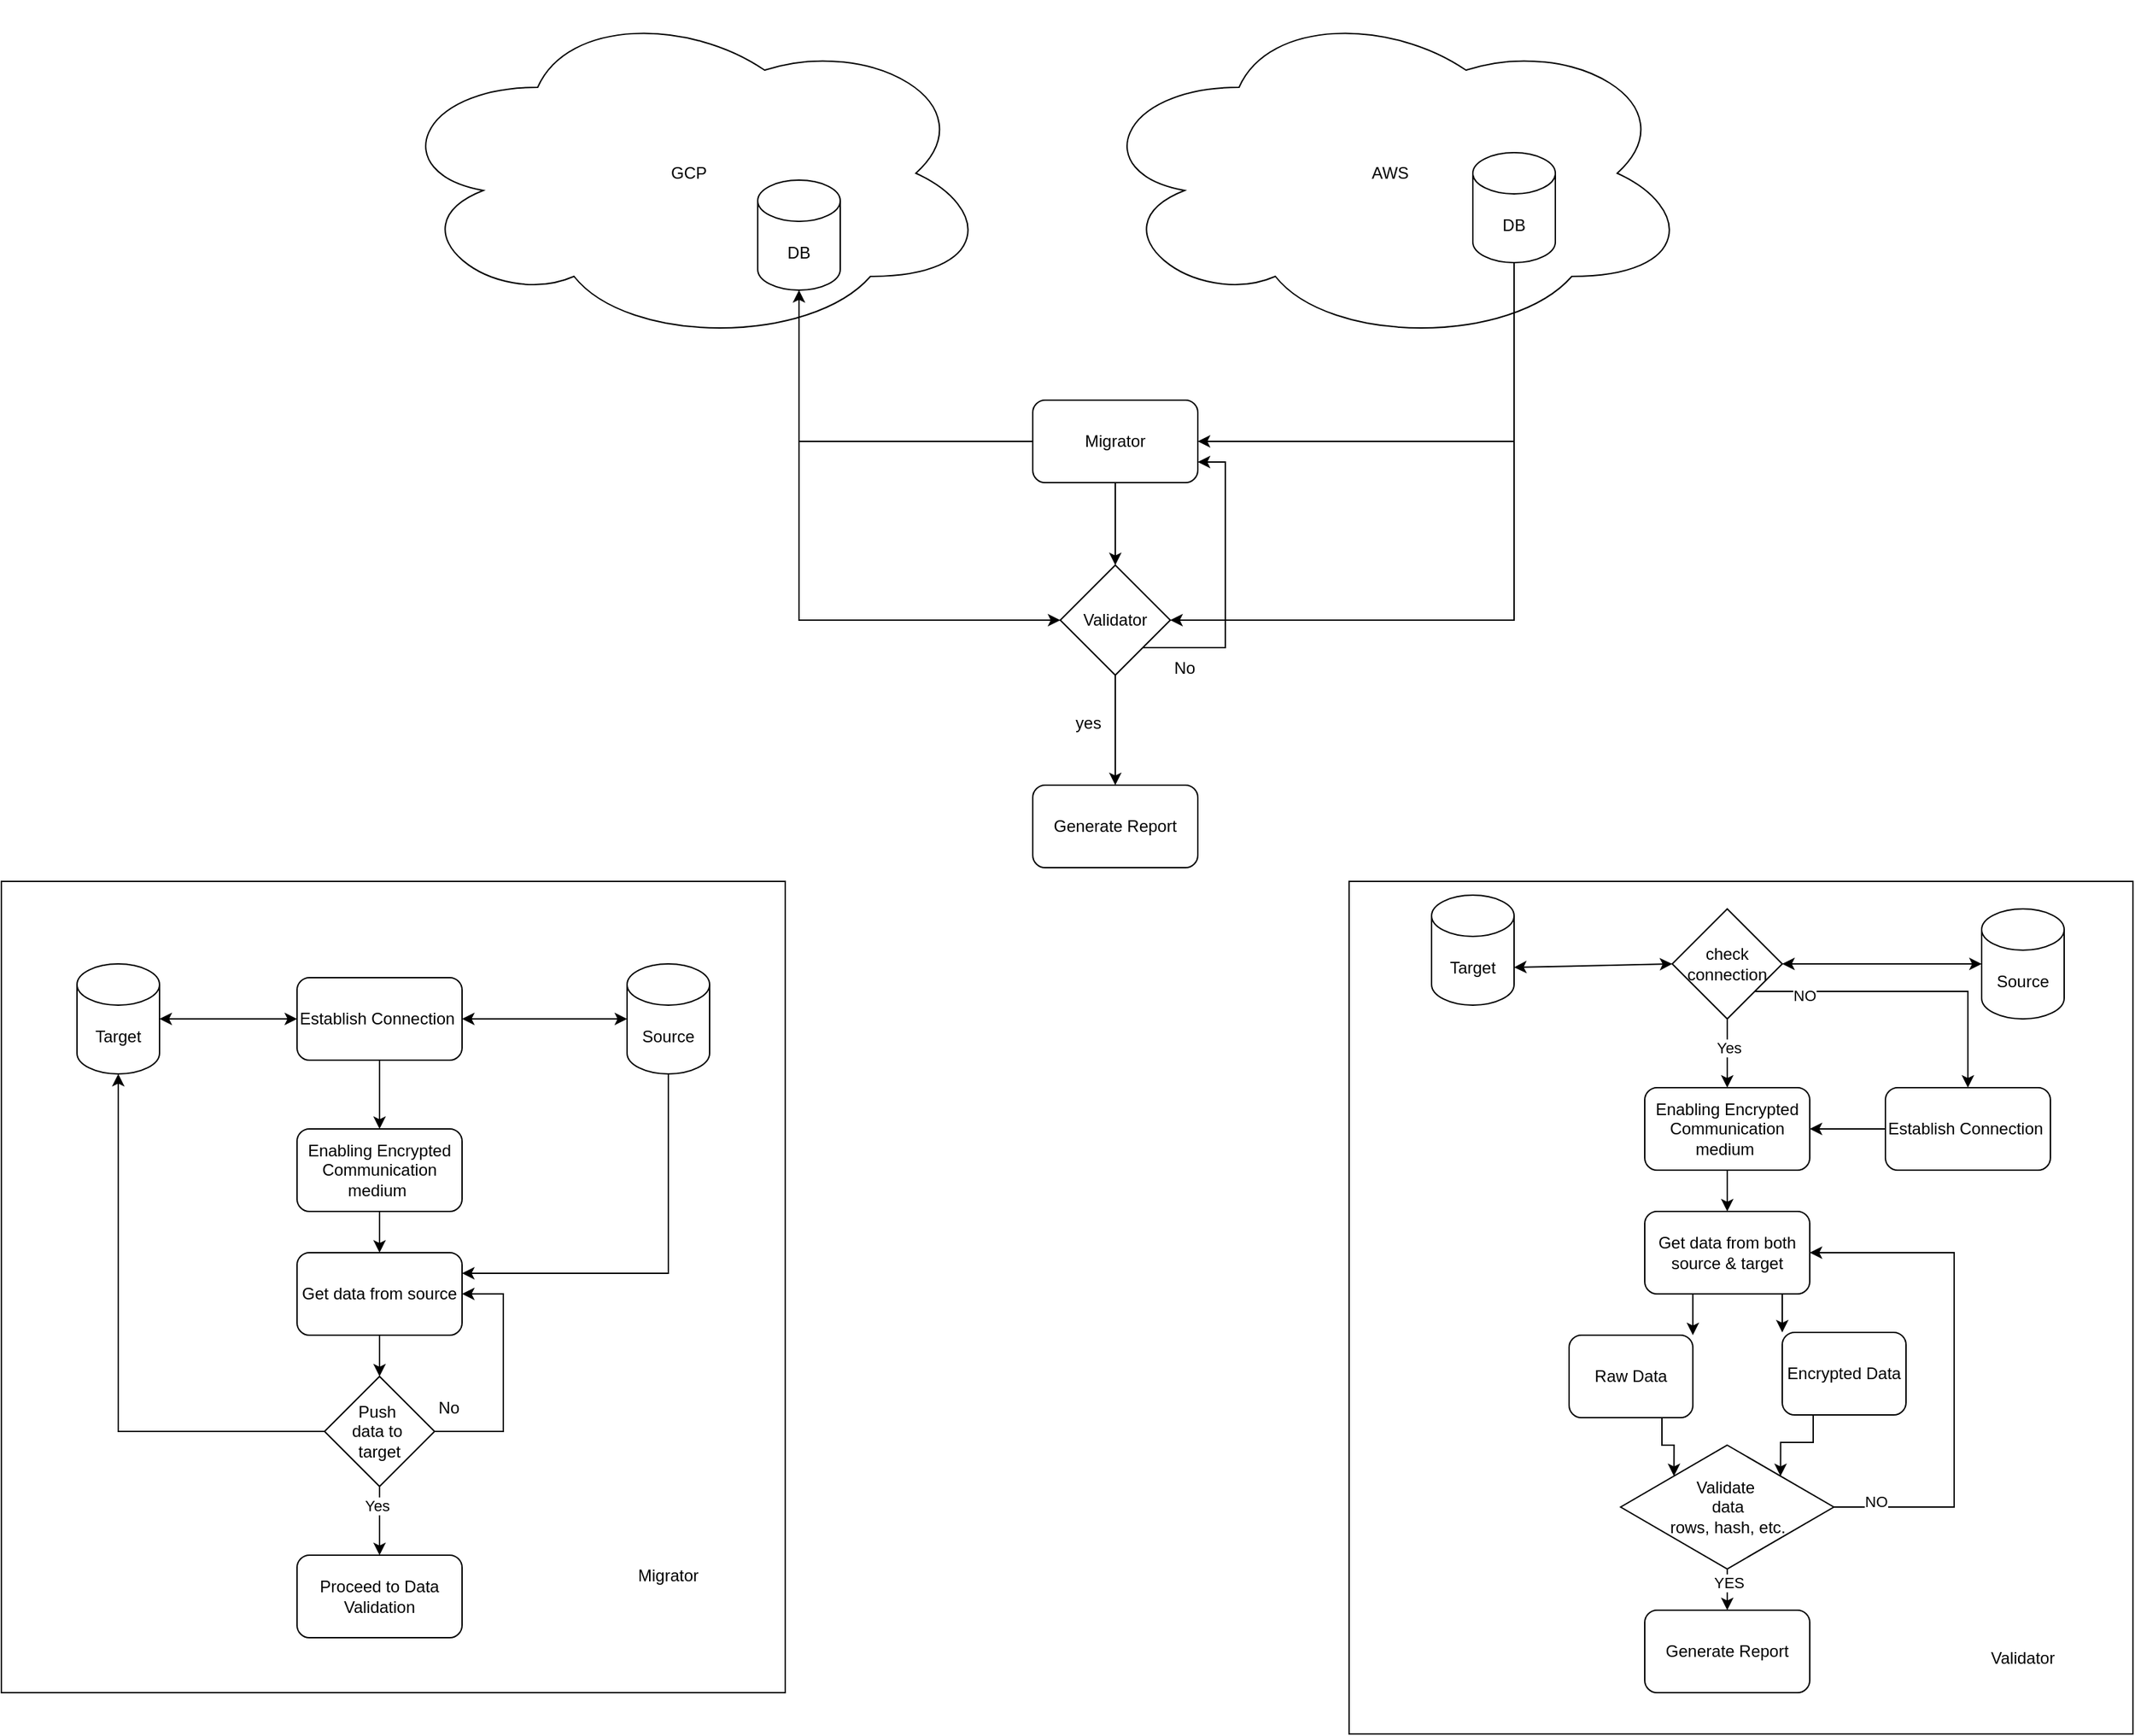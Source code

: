 <mxfile version="22.1.21" type="device">
  <diagram name="Page-1" id="gSGsMR3R6fLhj4QWgUW0">
    <mxGraphModel dx="4583" dy="2649" grid="1" gridSize="10" guides="1" tooltips="1" connect="1" arrows="1" fold="1" page="1" pageScale="1" pageWidth="850" pageHeight="1100" math="0" shadow="0">
      <root>
        <mxCell id="0" />
        <mxCell id="1" parent="0" />
        <mxCell id="OLzSjEdEvd_OAoApnBqM-49" value="" style="rounded=0;whiteSpace=wrap;html=1;" vertex="1" parent="1">
          <mxGeometry x="-1650" y="-440" width="570" height="590" as="geometry" />
        </mxCell>
        <mxCell id="OLzSjEdEvd_OAoApnBqM-1" value="AWS" style="ellipse;shape=cloud;whiteSpace=wrap;html=1;" vertex="1" parent="1">
          <mxGeometry x="-860" y="-1080" width="440" height="250" as="geometry" />
        </mxCell>
        <mxCell id="OLzSjEdEvd_OAoApnBqM-3" value="GCP" style="ellipse;shape=cloud;whiteSpace=wrap;html=1;" vertex="1" parent="1">
          <mxGeometry x="-1370" y="-1080" width="440" height="250" as="geometry" />
        </mxCell>
        <mxCell id="OLzSjEdEvd_OAoApnBqM-7" style="edgeStyle=orthogonalEdgeStyle;rounded=0;orthogonalLoop=1;jettySize=auto;html=1;exitX=0.5;exitY=1;exitDx=0;exitDy=0;exitPerimeter=0;entryX=1;entryY=0.5;entryDx=0;entryDy=0;" edge="1" parent="1" source="OLzSjEdEvd_OAoApnBqM-4" target="OLzSjEdEvd_OAoApnBqM-6">
          <mxGeometry relative="1" as="geometry" />
        </mxCell>
        <mxCell id="OLzSjEdEvd_OAoApnBqM-10" style="edgeStyle=orthogonalEdgeStyle;rounded=0;orthogonalLoop=1;jettySize=auto;html=1;exitX=0.5;exitY=1;exitDx=0;exitDy=0;exitPerimeter=0;entryX=1;entryY=0.5;entryDx=0;entryDy=0;" edge="1" parent="1" source="OLzSjEdEvd_OAoApnBqM-4" target="OLzSjEdEvd_OAoApnBqM-13">
          <mxGeometry relative="1" as="geometry">
            <mxPoint x="-780" y="-640" as="targetPoint" />
          </mxGeometry>
        </mxCell>
        <mxCell id="OLzSjEdEvd_OAoApnBqM-4" value="DB" style="shape=cylinder3;whiteSpace=wrap;html=1;boundedLbl=1;backgroundOutline=1;size=15;" vertex="1" parent="1">
          <mxGeometry x="-580" y="-970" width="60" height="80" as="geometry" />
        </mxCell>
        <mxCell id="OLzSjEdEvd_OAoApnBqM-11" style="edgeStyle=orthogonalEdgeStyle;rounded=0;orthogonalLoop=1;jettySize=auto;html=1;exitX=0.5;exitY=1;exitDx=0;exitDy=0;exitPerimeter=0;entryX=0;entryY=0.5;entryDx=0;entryDy=0;" edge="1" parent="1" source="OLzSjEdEvd_OAoApnBqM-5" target="OLzSjEdEvd_OAoApnBqM-13">
          <mxGeometry relative="1" as="geometry">
            <mxPoint x="-900" y="-640" as="targetPoint" />
          </mxGeometry>
        </mxCell>
        <mxCell id="OLzSjEdEvd_OAoApnBqM-5" value="DB" style="shape=cylinder3;whiteSpace=wrap;html=1;boundedLbl=1;backgroundOutline=1;size=15;" vertex="1" parent="1">
          <mxGeometry x="-1100" y="-950" width="60" height="80" as="geometry" />
        </mxCell>
        <mxCell id="OLzSjEdEvd_OAoApnBqM-12" style="edgeStyle=orthogonalEdgeStyle;rounded=0;orthogonalLoop=1;jettySize=auto;html=1;exitX=0.5;exitY=1;exitDx=0;exitDy=0;entryX=0.5;entryY=0;entryDx=0;entryDy=0;" edge="1" parent="1" source="OLzSjEdEvd_OAoApnBqM-6">
          <mxGeometry relative="1" as="geometry">
            <mxPoint x="-840" y="-670" as="targetPoint" />
          </mxGeometry>
        </mxCell>
        <mxCell id="OLzSjEdEvd_OAoApnBqM-6" value="Migrator" style="rounded=1;whiteSpace=wrap;html=1;" vertex="1" parent="1">
          <mxGeometry x="-900" y="-790" width="120" height="60" as="geometry" />
        </mxCell>
        <mxCell id="OLzSjEdEvd_OAoApnBqM-8" style="edgeStyle=orthogonalEdgeStyle;rounded=0;orthogonalLoop=1;jettySize=auto;html=1;exitX=0;exitY=0.5;exitDx=0;exitDy=0;entryX=0.5;entryY=1;entryDx=0;entryDy=0;entryPerimeter=0;" edge="1" parent="1" source="OLzSjEdEvd_OAoApnBqM-6" target="OLzSjEdEvd_OAoApnBqM-5">
          <mxGeometry relative="1" as="geometry" />
        </mxCell>
        <mxCell id="OLzSjEdEvd_OAoApnBqM-16" style="edgeStyle=orthogonalEdgeStyle;rounded=0;orthogonalLoop=1;jettySize=auto;html=1;exitX=0.5;exitY=1;exitDx=0;exitDy=0;entryX=0.5;entryY=0;entryDx=0;entryDy=0;" edge="1" parent="1" source="OLzSjEdEvd_OAoApnBqM-13" target="OLzSjEdEvd_OAoApnBqM-15">
          <mxGeometry relative="1" as="geometry" />
        </mxCell>
        <mxCell id="OLzSjEdEvd_OAoApnBqM-19" style="edgeStyle=orthogonalEdgeStyle;rounded=0;orthogonalLoop=1;jettySize=auto;html=1;exitX=1;exitY=1;exitDx=0;exitDy=0;entryX=1;entryY=0.75;entryDx=0;entryDy=0;" edge="1" parent="1" source="OLzSjEdEvd_OAoApnBqM-13" target="OLzSjEdEvd_OAoApnBqM-6">
          <mxGeometry relative="1" as="geometry">
            <mxPoint x="-780" y="-605" as="sourcePoint" />
            <mxPoint x="-740" y="-740" as="targetPoint" />
            <Array as="points">
              <mxPoint x="-760" y="-610" />
              <mxPoint x="-760" y="-745" />
            </Array>
          </mxGeometry>
        </mxCell>
        <mxCell id="OLzSjEdEvd_OAoApnBqM-13" value="Validator" style="rhombus;whiteSpace=wrap;html=1;" vertex="1" parent="1">
          <mxGeometry x="-880" y="-670" width="80" height="80" as="geometry" />
        </mxCell>
        <mxCell id="OLzSjEdEvd_OAoApnBqM-15" value="Generate Report" style="rounded=1;whiteSpace=wrap;html=1;" vertex="1" parent="1">
          <mxGeometry x="-900" y="-510" width="120" height="60" as="geometry" />
        </mxCell>
        <mxCell id="OLzSjEdEvd_OAoApnBqM-17" value="yes" style="text;html=1;align=center;verticalAlign=middle;resizable=0;points=[];autosize=1;strokeColor=none;fillColor=none;" vertex="1" parent="1">
          <mxGeometry x="-880" y="-570" width="40" height="30" as="geometry" />
        </mxCell>
        <mxCell id="OLzSjEdEvd_OAoApnBqM-20" value="No" style="text;html=1;align=center;verticalAlign=middle;resizable=0;points=[];autosize=1;strokeColor=none;fillColor=none;" vertex="1" parent="1">
          <mxGeometry x="-810" y="-610" width="40" height="30" as="geometry" />
        </mxCell>
        <mxCell id="OLzSjEdEvd_OAoApnBqM-37" style="edgeStyle=orthogonalEdgeStyle;rounded=0;orthogonalLoop=1;jettySize=auto;html=1;exitX=0.5;exitY=1;exitDx=0;exitDy=0;exitPerimeter=0;entryX=1;entryY=0.25;entryDx=0;entryDy=0;" edge="1" parent="1" source="OLzSjEdEvd_OAoApnBqM-22" target="OLzSjEdEvd_OAoApnBqM-35">
          <mxGeometry relative="1" as="geometry" />
        </mxCell>
        <mxCell id="OLzSjEdEvd_OAoApnBqM-22" value="Source" style="shape=cylinder3;whiteSpace=wrap;html=1;boundedLbl=1;backgroundOutline=1;size=15;" vertex="1" parent="1">
          <mxGeometry x="-1195" y="-380" width="60" height="80" as="geometry" />
        </mxCell>
        <mxCell id="OLzSjEdEvd_OAoApnBqM-23" value="Target" style="shape=cylinder3;whiteSpace=wrap;html=1;boundedLbl=1;backgroundOutline=1;size=15;" vertex="1" parent="1">
          <mxGeometry x="-1595" y="-380" width="60" height="80" as="geometry" />
        </mxCell>
        <mxCell id="OLzSjEdEvd_OAoApnBqM-34" style="edgeStyle=orthogonalEdgeStyle;rounded=0;orthogonalLoop=1;jettySize=auto;html=1;exitX=0.5;exitY=1;exitDx=0;exitDy=0;entryX=0.5;entryY=0;entryDx=0;entryDy=0;" edge="1" parent="1" source="OLzSjEdEvd_OAoApnBqM-27" target="OLzSjEdEvd_OAoApnBqM-33">
          <mxGeometry relative="1" as="geometry" />
        </mxCell>
        <mxCell id="OLzSjEdEvd_OAoApnBqM-27" value="Establish Connection&amp;nbsp;" style="rounded=1;whiteSpace=wrap;html=1;" vertex="1" parent="1">
          <mxGeometry x="-1435" y="-370" width="120" height="60" as="geometry" />
        </mxCell>
        <mxCell id="OLzSjEdEvd_OAoApnBqM-28" value="" style="endArrow=classic;startArrow=classic;html=1;rounded=0;entryX=0;entryY=0.5;entryDx=0;entryDy=0;entryPerimeter=0;exitX=1;exitY=0.5;exitDx=0;exitDy=0;" edge="1" parent="1" source="OLzSjEdEvd_OAoApnBqM-27" target="OLzSjEdEvd_OAoApnBqM-22">
          <mxGeometry width="50" height="50" relative="1" as="geometry">
            <mxPoint x="-1235" y="-230" as="sourcePoint" />
            <mxPoint x="-1185" y="-280" as="targetPoint" />
          </mxGeometry>
        </mxCell>
        <mxCell id="OLzSjEdEvd_OAoApnBqM-29" value="" style="endArrow=classic;startArrow=classic;html=1;rounded=0;entryX=0;entryY=0.5;entryDx=0;entryDy=0;exitX=1;exitY=0.5;exitDx=0;exitDy=0;exitPerimeter=0;" edge="1" parent="1" source="OLzSjEdEvd_OAoApnBqM-23" target="OLzSjEdEvd_OAoApnBqM-27">
          <mxGeometry width="50" height="50" relative="1" as="geometry">
            <mxPoint x="-1235" y="-230" as="sourcePoint" />
            <mxPoint x="-1185" y="-280" as="targetPoint" />
          </mxGeometry>
        </mxCell>
        <mxCell id="OLzSjEdEvd_OAoApnBqM-36" style="edgeStyle=orthogonalEdgeStyle;rounded=0;orthogonalLoop=1;jettySize=auto;html=1;exitX=0.5;exitY=1;exitDx=0;exitDy=0;entryX=0.5;entryY=0;entryDx=0;entryDy=0;" edge="1" parent="1" source="OLzSjEdEvd_OAoApnBqM-33" target="OLzSjEdEvd_OAoApnBqM-35">
          <mxGeometry relative="1" as="geometry" />
        </mxCell>
        <mxCell id="OLzSjEdEvd_OAoApnBqM-33" value="Enabling Encrypted Communication medium&amp;nbsp;" style="rounded=1;whiteSpace=wrap;html=1;" vertex="1" parent="1">
          <mxGeometry x="-1435" y="-260" width="120" height="60" as="geometry" />
        </mxCell>
        <mxCell id="OLzSjEdEvd_OAoApnBqM-41" style="edgeStyle=orthogonalEdgeStyle;rounded=0;orthogonalLoop=1;jettySize=auto;html=1;exitX=0.5;exitY=1;exitDx=0;exitDy=0;entryX=0.5;entryY=0;entryDx=0;entryDy=0;" edge="1" parent="1" source="OLzSjEdEvd_OAoApnBqM-35" target="OLzSjEdEvd_OAoApnBqM-40">
          <mxGeometry relative="1" as="geometry" />
        </mxCell>
        <mxCell id="OLzSjEdEvd_OAoApnBqM-35" value="Get data from source" style="rounded=1;whiteSpace=wrap;html=1;" vertex="1" parent="1">
          <mxGeometry x="-1435" y="-170" width="120" height="60" as="geometry" />
        </mxCell>
        <mxCell id="OLzSjEdEvd_OAoApnBqM-44" style="edgeStyle=orthogonalEdgeStyle;rounded=0;orthogonalLoop=1;jettySize=auto;html=1;exitX=1;exitY=0.5;exitDx=0;exitDy=0;entryX=1;entryY=0.5;entryDx=0;entryDy=0;" edge="1" parent="1" source="OLzSjEdEvd_OAoApnBqM-40" target="OLzSjEdEvd_OAoApnBqM-35">
          <mxGeometry relative="1" as="geometry">
            <Array as="points">
              <mxPoint x="-1285" y="-40" />
              <mxPoint x="-1285" y="-140" />
            </Array>
          </mxGeometry>
        </mxCell>
        <mxCell id="OLzSjEdEvd_OAoApnBqM-47" style="edgeStyle=orthogonalEdgeStyle;rounded=0;orthogonalLoop=1;jettySize=auto;html=1;exitX=0.5;exitY=1;exitDx=0;exitDy=0;entryX=0.5;entryY=0;entryDx=0;entryDy=0;" edge="1" parent="1" source="OLzSjEdEvd_OAoApnBqM-40" target="OLzSjEdEvd_OAoApnBqM-46">
          <mxGeometry relative="1" as="geometry" />
        </mxCell>
        <mxCell id="OLzSjEdEvd_OAoApnBqM-83" value="Yes" style="edgeLabel;html=1;align=center;verticalAlign=middle;resizable=0;points=[];" vertex="1" connectable="0" parent="OLzSjEdEvd_OAoApnBqM-47">
          <mxGeometry x="-0.449" y="-2" relative="1" as="geometry">
            <mxPoint as="offset" />
          </mxGeometry>
        </mxCell>
        <mxCell id="OLzSjEdEvd_OAoApnBqM-40" value="Push&amp;nbsp;&lt;br&gt;data to&amp;nbsp;&lt;br&gt;target" style="rhombus;whiteSpace=wrap;html=1;" vertex="1" parent="1">
          <mxGeometry x="-1415" y="-80" width="80" height="80" as="geometry" />
        </mxCell>
        <mxCell id="OLzSjEdEvd_OAoApnBqM-42" style="edgeStyle=orthogonalEdgeStyle;rounded=0;orthogonalLoop=1;jettySize=auto;html=1;exitX=0;exitY=0.5;exitDx=0;exitDy=0;entryX=0.5;entryY=1;entryDx=0;entryDy=0;entryPerimeter=0;" edge="1" parent="1" source="OLzSjEdEvd_OAoApnBqM-40" target="OLzSjEdEvd_OAoApnBqM-23">
          <mxGeometry relative="1" as="geometry" />
        </mxCell>
        <mxCell id="OLzSjEdEvd_OAoApnBqM-45" value="No" style="text;html=1;align=center;verticalAlign=middle;resizable=0;points=[];autosize=1;strokeColor=none;fillColor=none;" vertex="1" parent="1">
          <mxGeometry x="-1345" y="-72" width="40" height="30" as="geometry" />
        </mxCell>
        <mxCell id="OLzSjEdEvd_OAoApnBqM-46" value="Proceed to Data Validation" style="rounded=1;whiteSpace=wrap;html=1;" vertex="1" parent="1">
          <mxGeometry x="-1435" y="50" width="120" height="60" as="geometry" />
        </mxCell>
        <mxCell id="OLzSjEdEvd_OAoApnBqM-50" value="Migrator" style="text;html=1;strokeColor=none;fillColor=none;align=center;verticalAlign=middle;whiteSpace=wrap;rounded=0;" vertex="1" parent="1">
          <mxGeometry x="-1195" y="50" width="60" height="30" as="geometry" />
        </mxCell>
        <mxCell id="OLzSjEdEvd_OAoApnBqM-52" value="" style="rounded=0;whiteSpace=wrap;html=1;" vertex="1" parent="1">
          <mxGeometry x="-670" y="-440" width="570" height="620" as="geometry" />
        </mxCell>
        <mxCell id="OLzSjEdEvd_OAoApnBqM-53" value="Target" style="shape=cylinder3;whiteSpace=wrap;html=1;boundedLbl=1;backgroundOutline=1;size=15;" vertex="1" parent="1">
          <mxGeometry x="-610" y="-430" width="60" height="80" as="geometry" />
        </mxCell>
        <mxCell id="OLzSjEdEvd_OAoApnBqM-54" value="Source" style="shape=cylinder3;whiteSpace=wrap;html=1;boundedLbl=1;backgroundOutline=1;size=15;" vertex="1" parent="1">
          <mxGeometry x="-210" y="-420" width="60" height="80" as="geometry" />
        </mxCell>
        <mxCell id="OLzSjEdEvd_OAoApnBqM-67" style="edgeStyle=orthogonalEdgeStyle;rounded=0;orthogonalLoop=1;jettySize=auto;html=1;exitX=0.5;exitY=1;exitDx=0;exitDy=0;entryX=0.5;entryY=0;entryDx=0;entryDy=0;" edge="1" parent="1" source="OLzSjEdEvd_OAoApnBqM-55" target="OLzSjEdEvd_OAoApnBqM-61">
          <mxGeometry relative="1" as="geometry" />
        </mxCell>
        <mxCell id="OLzSjEdEvd_OAoApnBqM-81" value="Yes" style="edgeLabel;html=1;align=center;verticalAlign=middle;resizable=0;points=[];" vertex="1" connectable="0" parent="OLzSjEdEvd_OAoApnBqM-67">
          <mxGeometry x="-0.162" y="1" relative="1" as="geometry">
            <mxPoint as="offset" />
          </mxGeometry>
        </mxCell>
        <mxCell id="OLzSjEdEvd_OAoApnBqM-78" style="edgeStyle=orthogonalEdgeStyle;rounded=0;orthogonalLoop=1;jettySize=auto;html=1;exitX=1;exitY=1;exitDx=0;exitDy=0;entryX=0.5;entryY=0;entryDx=0;entryDy=0;" edge="1" parent="1" source="OLzSjEdEvd_OAoApnBqM-55" target="OLzSjEdEvd_OAoApnBqM-59">
          <mxGeometry relative="1" as="geometry" />
        </mxCell>
        <mxCell id="OLzSjEdEvd_OAoApnBqM-80" value="NO" style="edgeLabel;html=1;align=center;verticalAlign=middle;resizable=0;points=[];" vertex="1" connectable="0" parent="OLzSjEdEvd_OAoApnBqM-78">
          <mxGeometry x="-0.679" y="-3" relative="1" as="geometry">
            <mxPoint as="offset" />
          </mxGeometry>
        </mxCell>
        <mxCell id="OLzSjEdEvd_OAoApnBqM-55" value="check&lt;br&gt;connection" style="rhombus;whiteSpace=wrap;html=1;" vertex="1" parent="1">
          <mxGeometry x="-435" y="-420" width="80" height="80" as="geometry" />
        </mxCell>
        <mxCell id="OLzSjEdEvd_OAoApnBqM-56" value="" style="endArrow=classic;startArrow=classic;html=1;rounded=0;entryX=0;entryY=0.5;entryDx=0;entryDy=0;exitX=1;exitY=0;exitDx=0;exitDy=52.5;exitPerimeter=0;" edge="1" parent="1" source="OLzSjEdEvd_OAoApnBqM-53" target="OLzSjEdEvd_OAoApnBqM-55">
          <mxGeometry width="50" height="50" relative="1" as="geometry">
            <mxPoint x="-750" y="-130" as="sourcePoint" />
            <mxPoint x="-700" y="-180" as="targetPoint" />
          </mxGeometry>
        </mxCell>
        <mxCell id="OLzSjEdEvd_OAoApnBqM-57" value="" style="endArrow=classic;startArrow=classic;html=1;rounded=0;entryX=0;entryY=0.5;entryDx=0;entryDy=0;entryPerimeter=0;exitX=1;exitY=0.5;exitDx=0;exitDy=0;" edge="1" parent="1" source="OLzSjEdEvd_OAoApnBqM-55" target="OLzSjEdEvd_OAoApnBqM-54">
          <mxGeometry width="50" height="50" relative="1" as="geometry">
            <mxPoint x="-320" y="-310" as="sourcePoint" />
            <mxPoint x="-270" y="-360" as="targetPoint" />
          </mxGeometry>
        </mxCell>
        <mxCell id="OLzSjEdEvd_OAoApnBqM-79" style="edgeStyle=orthogonalEdgeStyle;rounded=0;orthogonalLoop=1;jettySize=auto;html=1;exitX=0;exitY=0.5;exitDx=0;exitDy=0;entryX=1;entryY=0.5;entryDx=0;entryDy=0;" edge="1" parent="1" source="OLzSjEdEvd_OAoApnBqM-59" target="OLzSjEdEvd_OAoApnBqM-61">
          <mxGeometry relative="1" as="geometry" />
        </mxCell>
        <mxCell id="OLzSjEdEvd_OAoApnBqM-59" value="Establish Connection&amp;nbsp;" style="rounded=1;whiteSpace=wrap;html=1;" vertex="1" parent="1">
          <mxGeometry x="-280" y="-290" width="120" height="60" as="geometry" />
        </mxCell>
        <mxCell id="OLzSjEdEvd_OAoApnBqM-68" style="edgeStyle=orthogonalEdgeStyle;rounded=0;orthogonalLoop=1;jettySize=auto;html=1;exitX=0.5;exitY=1;exitDx=0;exitDy=0;entryX=0.5;entryY=0;entryDx=0;entryDy=0;" edge="1" parent="1" source="OLzSjEdEvd_OAoApnBqM-61" target="OLzSjEdEvd_OAoApnBqM-62">
          <mxGeometry relative="1" as="geometry" />
        </mxCell>
        <mxCell id="OLzSjEdEvd_OAoApnBqM-61" value="Enabling Encrypted Communication medium&amp;nbsp;" style="rounded=1;whiteSpace=wrap;html=1;" vertex="1" parent="1">
          <mxGeometry x="-455" y="-290" width="120" height="60" as="geometry" />
        </mxCell>
        <mxCell id="OLzSjEdEvd_OAoApnBqM-69" style="edgeStyle=orthogonalEdgeStyle;rounded=0;orthogonalLoop=1;jettySize=auto;html=1;exitX=0.75;exitY=1;exitDx=0;exitDy=0;entryX=0;entryY=0;entryDx=0;entryDy=0;" edge="1" parent="1" source="OLzSjEdEvd_OAoApnBqM-62" target="OLzSjEdEvd_OAoApnBqM-64">
          <mxGeometry relative="1" as="geometry" />
        </mxCell>
        <mxCell id="OLzSjEdEvd_OAoApnBqM-71" style="edgeStyle=orthogonalEdgeStyle;rounded=0;orthogonalLoop=1;jettySize=auto;html=1;exitX=0.25;exitY=1;exitDx=0;exitDy=0;entryX=1;entryY=0;entryDx=0;entryDy=0;" edge="1" parent="1" source="OLzSjEdEvd_OAoApnBqM-62" target="OLzSjEdEvd_OAoApnBqM-63">
          <mxGeometry relative="1" as="geometry" />
        </mxCell>
        <mxCell id="OLzSjEdEvd_OAoApnBqM-62" value="Get data from both&lt;br&gt;source &amp;amp; target" style="rounded=1;whiteSpace=wrap;html=1;" vertex="1" parent="1">
          <mxGeometry x="-455" y="-200" width="120" height="60" as="geometry" />
        </mxCell>
        <mxCell id="OLzSjEdEvd_OAoApnBqM-72" style="edgeStyle=orthogonalEdgeStyle;rounded=0;orthogonalLoop=1;jettySize=auto;html=1;exitX=0.75;exitY=1;exitDx=0;exitDy=0;entryX=0;entryY=0;entryDx=0;entryDy=0;" edge="1" parent="1" source="OLzSjEdEvd_OAoApnBqM-63" target="OLzSjEdEvd_OAoApnBqM-65">
          <mxGeometry relative="1" as="geometry" />
        </mxCell>
        <mxCell id="OLzSjEdEvd_OAoApnBqM-63" value="Raw Data" style="rounded=1;whiteSpace=wrap;html=1;" vertex="1" parent="1">
          <mxGeometry x="-510" y="-110" width="90" height="60" as="geometry" />
        </mxCell>
        <mxCell id="OLzSjEdEvd_OAoApnBqM-73" style="edgeStyle=orthogonalEdgeStyle;rounded=0;orthogonalLoop=1;jettySize=auto;html=1;exitX=0.25;exitY=1;exitDx=0;exitDy=0;entryX=1;entryY=0;entryDx=0;entryDy=0;" edge="1" parent="1" source="OLzSjEdEvd_OAoApnBqM-64" target="OLzSjEdEvd_OAoApnBqM-65">
          <mxGeometry relative="1" as="geometry" />
        </mxCell>
        <mxCell id="OLzSjEdEvd_OAoApnBqM-64" value="Encrypted Data" style="rounded=1;whiteSpace=wrap;html=1;" vertex="1" parent="1">
          <mxGeometry x="-355" y="-112" width="90" height="60" as="geometry" />
        </mxCell>
        <mxCell id="OLzSjEdEvd_OAoApnBqM-74" style="edgeStyle=orthogonalEdgeStyle;rounded=0;orthogonalLoop=1;jettySize=auto;html=1;exitX=0.5;exitY=1;exitDx=0;exitDy=0;entryX=0.5;entryY=0;entryDx=0;entryDy=0;" edge="1" parent="1" source="OLzSjEdEvd_OAoApnBqM-65" target="OLzSjEdEvd_OAoApnBqM-66">
          <mxGeometry relative="1" as="geometry" />
        </mxCell>
        <mxCell id="OLzSjEdEvd_OAoApnBqM-77" value="YES" style="edgeLabel;html=1;align=center;verticalAlign=middle;resizable=0;points=[];" vertex="1" connectable="0" parent="OLzSjEdEvd_OAoApnBqM-74">
          <mxGeometry x="-0.378" y="1" relative="1" as="geometry">
            <mxPoint as="offset" />
          </mxGeometry>
        </mxCell>
        <mxCell id="OLzSjEdEvd_OAoApnBqM-75" style="edgeStyle=orthogonalEdgeStyle;rounded=0;orthogonalLoop=1;jettySize=auto;html=1;exitX=1;exitY=0.5;exitDx=0;exitDy=0;entryX=1;entryY=0.5;entryDx=0;entryDy=0;" edge="1" parent="1" source="OLzSjEdEvd_OAoApnBqM-65" target="OLzSjEdEvd_OAoApnBqM-62">
          <mxGeometry relative="1" as="geometry">
            <Array as="points">
              <mxPoint x="-230" y="15" />
              <mxPoint x="-230" y="-170" />
            </Array>
          </mxGeometry>
        </mxCell>
        <mxCell id="OLzSjEdEvd_OAoApnBqM-76" value="NO" style="edgeLabel;html=1;align=center;verticalAlign=middle;resizable=0;points=[];" vertex="1" connectable="0" parent="OLzSjEdEvd_OAoApnBqM-75">
          <mxGeometry x="-0.839" y="4" relative="1" as="geometry">
            <mxPoint as="offset" />
          </mxGeometry>
        </mxCell>
        <mxCell id="OLzSjEdEvd_OAoApnBqM-65" value="Validate&amp;nbsp;&lt;br&gt;data&lt;br&gt;rows, hash, etc." style="rhombus;whiteSpace=wrap;html=1;" vertex="1" parent="1">
          <mxGeometry x="-472.5" y="-30" width="155" height="90" as="geometry" />
        </mxCell>
        <mxCell id="OLzSjEdEvd_OAoApnBqM-66" value="Generate Report" style="rounded=1;whiteSpace=wrap;html=1;" vertex="1" parent="1">
          <mxGeometry x="-455" y="90" width="120" height="60" as="geometry" />
        </mxCell>
        <mxCell id="OLzSjEdEvd_OAoApnBqM-82" value="Validator" style="text;html=1;strokeColor=none;fillColor=none;align=center;verticalAlign=middle;whiteSpace=wrap;rounded=0;" vertex="1" parent="1">
          <mxGeometry x="-210" y="110" width="60" height="30" as="geometry" />
        </mxCell>
      </root>
    </mxGraphModel>
  </diagram>
</mxfile>

